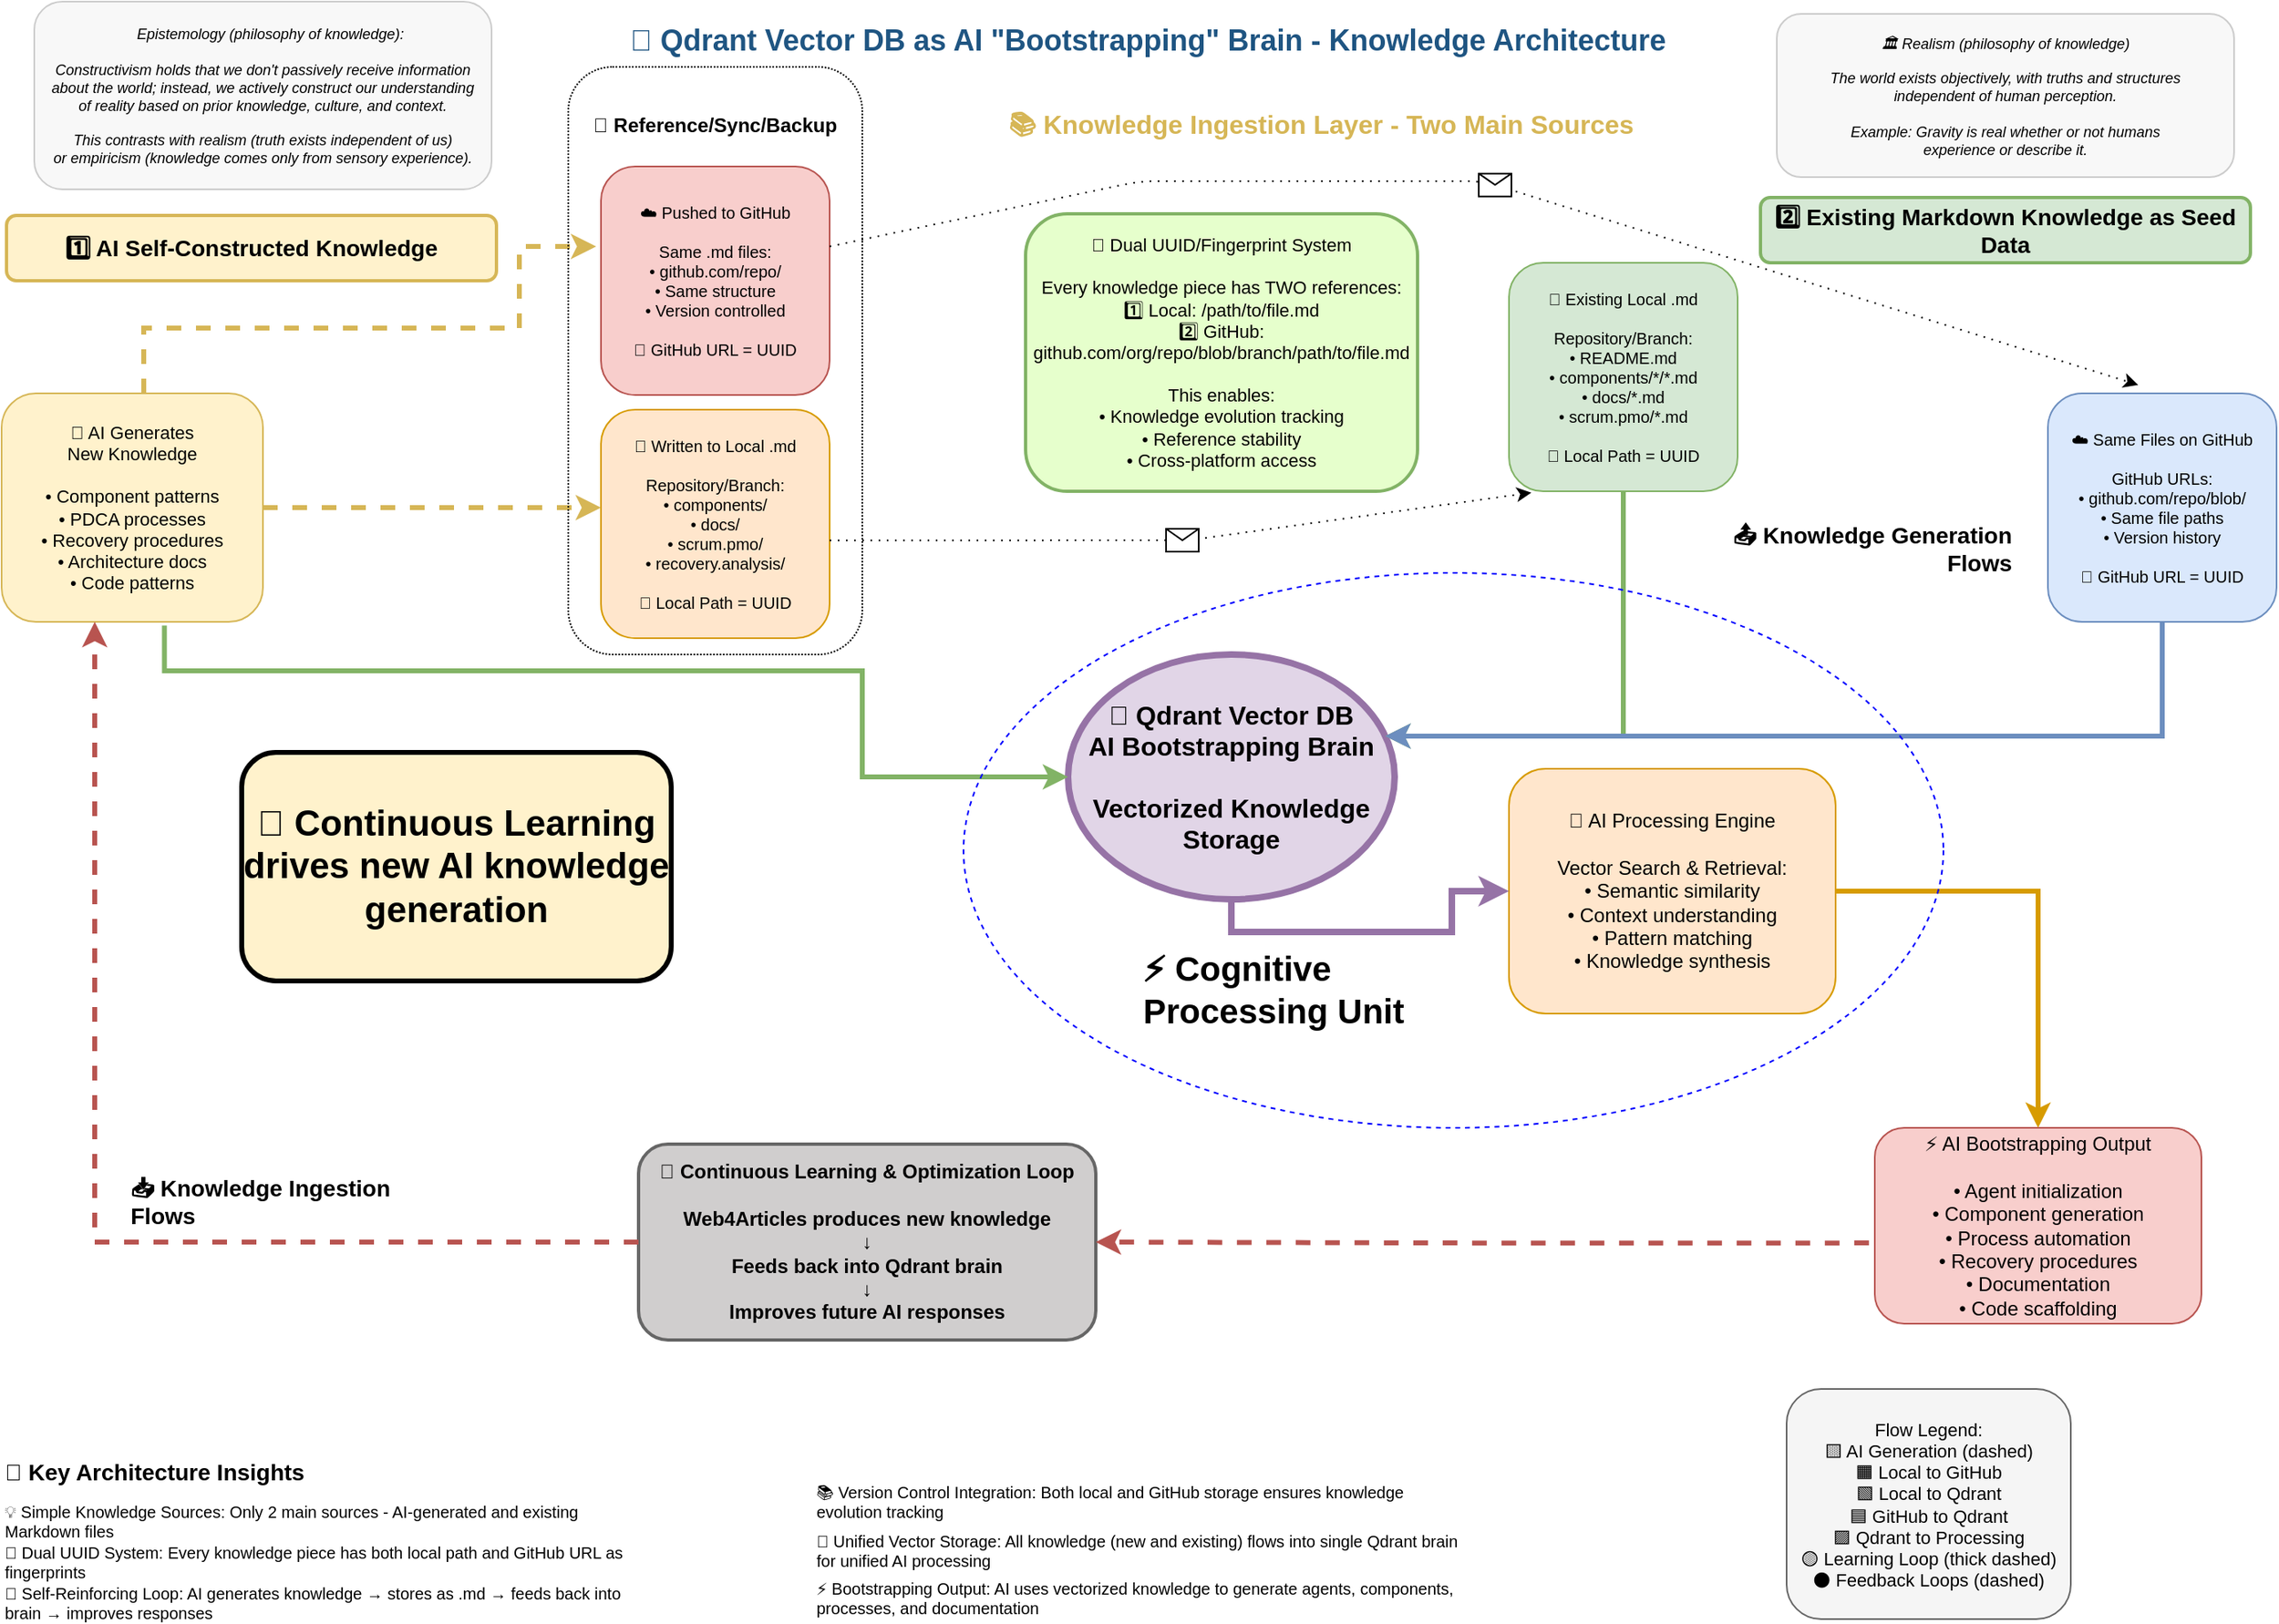 <mxfile>
    <diagram name="Qdrant AI Bootstrapping - Simplified Knowledge Architecture" id="qdrant-simple-arch">
        <mxGraphModel dx="1460" dy="716" grid="1" gridSize="10" guides="1" tooltips="1" connect="1" arrows="1" fold="1" page="1" pageScale="1" pageWidth="1400" pageHeight="1000" math="0" shadow="0">
            <root>
                <mxCell id="0"/>
                <mxCell id="1" parent="0"/>
                <mxCell id="title" value="🧠 Qdrant Vector DB as AI &quot;Bootstrapping&quot; Brain - Knowledge Architecture" style="text;html=1;strokeColor=none;fillColor=none;align=center;verticalAlign=middle;whiteSpace=wrap;rounded=0;fontSize=18;fontStyle=1;fontColor=#1f5582;" parent="1" vertex="1">
                    <mxGeometry x="340" y="4" width="730" height="40" as="geometry"/>
                </mxCell>
                <mxCell id="qdrant-core" value="🧠 Qdrant Vector DB&lt;br&gt;AI Bootstrapping Brain&lt;br&gt;&lt;br&gt;Vectorized Knowledge Storage" style="ellipse;whiteSpace=wrap;html=1;fontSize=16;fontStyle=1;fillColor=#e1d5e7;strokeColor=#9673a6;strokeWidth=4;" parent="1" vertex="1">
                    <mxGeometry x="656" y="400" width="200" height="150" as="geometry"/>
                </mxCell>
                <mxCell id="knowledge-layer-title" value="📚 Knowledge Ingestion Layer - Two Main Sources" style="text;html=1;strokeColor=none;fillColor=none;align=center;verticalAlign=middle;whiteSpace=wrap;rounded=0;fontSize=16;fontStyle=1;fontColor=#d6b656;" parent="1" vertex="1">
                    <mxGeometry x="546" y="60" width="530" height="30" as="geometry"/>
                </mxCell>
                <mxCell id="ai-generated-section" value="1️⃣ AI Self-Constructed Knowledge" style="rounded=1;whiteSpace=wrap;html=1;fontSize=14;fontStyle=1;fillColor=#fff2cc;strokeColor=#d6b656;strokeWidth=2;" parent="1" vertex="1">
                    <mxGeometry x="6" y="131" width="300" height="40" as="geometry"/>
                </mxCell>
                <mxCell id="epistemology-note" value="💭 Epistemology (philosophy of knowledge):&lt;br&gt;&lt;br&gt;Constructivism holds that we don&#39;t passively receive information&lt;br&gt;about the world; instead, we actively construct our understanding&lt;br&gt;of reality based on prior knowledge, culture, and context.&lt;br&gt;&lt;br&gt;This contrasts with realism (truth exists independent of us)&lt;br&gt;or empiricism (knowledge comes only from sensory experience)." style="rounded=1;whiteSpace=wrap;html=1;fontSize=9;fillColor=#f8f8f8;strokeColor=#cccccc;strokeWidth=1;fontStyle=2;" parent="1" vertex="1">
                    <mxGeometry x="23" width="280" height="115" as="geometry"/>
                </mxCell>
                <mxCell id="existing-md-section" value="2️⃣ Existing Markdown Knowledge as Seed Data" style="rounded=1;whiteSpace=wrap;html=1;fontSize=14;fontStyle=1;fillColor=#d5e8d4;strokeColor=#82b366;strokeWidth=2;" parent="1" vertex="1">
                    <mxGeometry x="1080" y="120" width="300" height="40" as="geometry"/>
                </mxCell>
                <mxCell id="realism-note" value="🏛️ Realism&amp;nbsp;&lt;span style=&quot;color: rgb(0, 0, 0);&quot;&gt;(philosophy of knowledge)&lt;/span&gt;&lt;br&gt;&lt;br&gt;The world exists objectively, with truths and structures&lt;br&gt;independent of human perception.&lt;br&gt;&lt;br&gt;Example: Gravity is real whether or not humans&lt;br&gt;experience or describe it." style="rounded=1;whiteSpace=wrap;html=1;fontSize=9;fillColor=#f8f8f8;strokeColor=#cccccc;strokeWidth=1;fontStyle=2;" parent="1" vertex="1">
                    <mxGeometry x="1090" y="7.5" width="280" height="100" as="geometry"/>
                </mxCell>
                <mxCell id="ai-generates" value="🤖 AI Generates&lt;br&gt;New Knowledge&lt;br&gt;&lt;br&gt;• Component patterns&lt;br&gt;• PDCA processes&lt;br&gt;• Recovery procedures&lt;br&gt;• Architecture docs&lt;br&gt;• Code patterns" style="rounded=1;whiteSpace=wrap;html=1;fontSize=11;fillColor=#fff2cc;strokeColor=#d6b656;" parent="1" vertex="1">
                    <mxGeometry x="3" y="240" width="160" height="140" as="geometry"/>
                </mxCell>
                <mxCell id="md-local" value="📝 Written to Local .md&lt;br&gt;&lt;br&gt;Repository/Branch:&lt;br&gt;• components/&lt;br&gt;• docs/&lt;br&gt;• scrum.pmo/&lt;br&gt;• recovery.analysis/&lt;br&gt;&lt;br&gt;🔗 Local Path = UUID" style="rounded=1;whiteSpace=wrap;html=1;fontSize=10;fillColor=#ffe6cc;strokeColor=#d79b00;" parent="1" vertex="1">
                    <mxGeometry x="370" y="250" width="140" height="140" as="geometry"/>
                </mxCell>
                <mxCell id="github-push" value="☁️ Pushed to GitHub&lt;br&gt;&lt;br&gt;Same .md files:&lt;br&gt;• github.com/repo/&lt;br&gt;• Same structure&lt;br&gt;• Version controlled&lt;br&gt;&lt;br&gt;🔗 GitHub URL = UUID" style="rounded=1;whiteSpace=wrap;html=1;fontSize=10;fillColor=#f8cecc;strokeColor=#b85450;" parent="1" vertex="1">
                    <mxGeometry x="370" y="101" width="140" height="140" as="geometry"/>
                </mxCell>
                <mxCell id="existing-local" value="📁 Existing Local .md&lt;br&gt;&lt;br&gt;Repository/Branch:&lt;br&gt;• README.md&lt;br&gt;• components/*/*.md&lt;br&gt;• docs/*.md&lt;br&gt;• scrum.pmo/*.md&lt;br&gt;&lt;br&gt;🔗 Local Path = UUID" style="rounded=1;whiteSpace=wrap;html=1;fontSize=10;fillColor=#d5e8d4;strokeColor=#82b366;" parent="1" vertex="1">
                    <mxGeometry x="926" y="160" width="140" height="140" as="geometry"/>
                </mxCell>
                <mxCell id="existing-github" value="☁️ Same Files on GitHub&lt;br&gt;&lt;br&gt;GitHub URLs:&lt;br&gt;• github.com/repo/blob/&lt;br&gt;• Same file paths&lt;br&gt;• Version history&lt;br&gt;&lt;br&gt;🔗 GitHub URL = UUID" style="rounded=1;whiteSpace=wrap;html=1;fontSize=10;fillColor=#dae8fc;strokeColor=#6c8ebf;" parent="1" vertex="1">
                    <mxGeometry x="1256" y="240" width="140" height="140" as="geometry"/>
                </mxCell>
                <mxCell id="dual-uuid-concept" value="🔑 Dual UUID/Fingerprint System&lt;br&gt;&lt;br&gt;Every knowledge piece has TWO references:&lt;br&gt;1️⃣ Local: /path/to/file.md&lt;br&gt;2️⃣ GitHub: github.com/org/repo/blob/branch/path/to/file.md&lt;br&gt;&lt;br&gt;This enables:&lt;br&gt;• Knowledge evolution tracking&lt;br&gt;• Reference stability&lt;br&gt;• Cross-platform access" style="rounded=1;whiteSpace=wrap;html=1;fontSize=11;fillColor=#e6ffcc;strokeColor=#82b366;strokeWidth=2;" parent="1" vertex="1">
                    <mxGeometry x="630" y="130" width="240" height="170" as="geometry"/>
                </mxCell>
                <mxCell id="continuous-learning" value="🔄 Continuous Learning &amp; Optimization Loop&lt;br&gt;&lt;br&gt;Web4Articles produces new knowledge&lt;br&gt;↓&lt;br&gt;Feeds back into Qdrant brain&lt;br&gt;↓&lt;br&gt;Improves future AI responses" style="rounded=1;whiteSpace=wrap;html=1;fontSize=12;fontStyle=1;fillColor=#d0cece;strokeColor=#666666;strokeWidth=2;" parent="1" vertex="1">
                    <mxGeometry x="393" y="700" width="280" height="120" as="geometry"/>
                </mxCell>
                <mxCell id="ai-processing" value="🤖 AI Processing Engine&lt;br&gt;&lt;br&gt;Vector Search &amp; Retrieval:&lt;br&gt;• Semantic similarity&lt;br&gt;• Context understanding&lt;br&gt;• Pattern matching&lt;br&gt;• Knowledge synthesis" style="rounded=1;whiteSpace=wrap;html=1;fontSize=12;fillColor=#ffe6cc;strokeColor=#d79b00;" parent="1" vertex="1">
                    <mxGeometry x="926" y="470" width="200" height="150" as="geometry"/>
                </mxCell>
                <mxCell id="bootstrap-output" value="⚡ AI Bootstrapping Output&lt;br&gt;&lt;br&gt;• Agent initialization&lt;br&gt;• Component generation&lt;br&gt;• Process automation&lt;br&gt;• Recovery procedures&lt;br&gt;• Documentation&lt;br&gt;• Code scaffolding" style="rounded=1;whiteSpace=wrap;html=1;fontSize=12;fillColor=#f8cecc;strokeColor=#b85450;" parent="1" vertex="1">
                    <mxGeometry x="1150" y="690" width="200" height="120" as="geometry"/>
                </mxCell>
                <mxCell id="ingestion-flows-title" value="⚡ Cognitive Processing Unit" style="text;html=1;strokeColor=none;fillColor=none;align=left;verticalAlign=middle;whiteSpace=wrap;rounded=0;fontSize=21;fontStyle=1;" parent="1" vertex="1">
                    <mxGeometry x="700" y="590" width="200" height="30" as="geometry"/>
                </mxCell>
                <mxCell id="generation-flows-title" value="📤 Knowledge Generation Flows" style="text;html=1;strokeColor=none;fillColor=none;align=right;verticalAlign=middle;whiteSpace=wrap;rounded=0;fontSize=14;fontStyle=1;" parent="1" vertex="1">
                    <mxGeometry x="1036" y="320" width="200" height="30" as="geometry"/>
                </mxCell>
                <mxCell id="flow-ai-to-local" style="edgeStyle=orthogonalEdgeStyle;rounded=0;orthogonalLoop=1;jettySize=auto;html=1;strokeColor=#d6b656;strokeWidth=3;dashed=1;" parent="1" source="ai-generates" target="md-local" edge="1">
                    <mxGeometry relative="1" as="geometry">
                        <Array as="points">
                            <mxPoint x="320" y="310"/>
                            <mxPoint x="320" y="310"/>
                        </Array>
                    </mxGeometry>
                </mxCell>
                <mxCell id="flow-local-to-qdrant" style="edgeStyle=orthogonalEdgeStyle;rounded=0;orthogonalLoop=1;jettySize=auto;html=1;strokeColor=#82b366;strokeWidth=3;entryX=0;entryY=0.5;entryDx=0;entryDy=0;exitX=0.623;exitY=1.016;exitDx=0;exitDy=0;exitPerimeter=0;" parent="1" source="ai-generates" target="qdrant-core" edge="1">
                    <mxGeometry relative="1" as="geometry">
                        <Array as="points">
                            <mxPoint x="103" y="410"/>
                            <mxPoint x="530" y="410"/>
                            <mxPoint x="530" y="475"/>
                        </Array>
                        <mxPoint x="630" y="430" as="targetPoint"/>
                    </mxGeometry>
                </mxCell>
                <mxCell id="flow-existing-local-to-qdrant" style="edgeStyle=orthogonalEdgeStyle;rounded=0;orthogonalLoop=1;jettySize=auto;html=1;strokeColor=#82b366;strokeWidth=3;" parent="1" source="existing-local" target="qdrant-core" edge="1">
                    <mxGeometry relative="1" as="geometry">
                        <Array as="points">
                            <mxPoint x="996" y="450"/>
                        </Array>
                    </mxGeometry>
                </mxCell>
                <mxCell id="flow-existing-github-to-qdrant" style="edgeStyle=orthogonalEdgeStyle;rounded=0;orthogonalLoop=1;jettySize=auto;html=1;strokeColor=#6c8ebf;strokeWidth=3;" parent="1" source="existing-github" target="qdrant-core" edge="1">
                    <mxGeometry relative="1" as="geometry">
                        <Array as="points">
                            <mxPoint x="1326" y="450"/>
                        </Array>
                    </mxGeometry>
                </mxCell>
                <mxCell id="flow-qdrant-to-ai" style="edgeStyle=orthogonalEdgeStyle;rounded=0;orthogonalLoop=1;jettySize=auto;html=1;strokeColor=#9673a6;strokeWidth=4;exitX=0.5;exitY=1;exitDx=0;exitDy=0;" parent="1" source="qdrant-core" target="ai-processing" edge="1">
                    <mxGeometry relative="1" as="geometry"/>
                </mxCell>
                <mxCell id="flow-ai-to-output" style="edgeStyle=orthogonalEdgeStyle;rounded=0;orthogonalLoop=1;jettySize=auto;html=1;strokeColor=#d79b00;strokeWidth=3;" parent="1" source="ai-processing" target="bootstrap-output" edge="1">
                    <mxGeometry relative="1" as="geometry"/>
                </mxCell>
                <mxCell id="flow-output-to-ai-gen" style="edgeStyle=orthogonalEdgeStyle;rounded=0;orthogonalLoop=1;jettySize=auto;html=1;strokeColor=#b85450;strokeWidth=3;dashed=1;exitX=0;exitY=0.5;exitDx=0;exitDy=0;" parent="1" source="continuous-learning" target="ai-generates" edge="1">
                    <mxGeometry relative="1" as="geometry">
                        <Array as="points">
                            <mxPoint x="60" y="760"/>
                        </Array>
                    </mxGeometry>
                </mxCell>
                <mxCell id="key-insights-title" value="🎯 Key Architecture Insights" style="text;html=1;strokeColor=none;fillColor=none;align=left;verticalAlign=middle;whiteSpace=wrap;rounded=0;fontSize=14;fontStyle=1;" parent="1" vertex="1">
                    <mxGeometry x="3" y="870" width="250" height="61" as="geometry"/>
                </mxCell>
                <mxCell id="insight1" value="💡 Simple Knowledge Sources: Only 2 main sources - AI-generated and existing Markdown files" style="text;html=1;strokeColor=none;fillColor=none;align=left;verticalAlign=middle;whiteSpace=wrap;rounded=0;fontSize=10;" parent="1" vertex="1">
                    <mxGeometry x="3" y="910" width="400" height="41" as="geometry"/>
                </mxCell>
                <mxCell id="insight2" value="🔗 Dual UUID System: Every knowledge piece has both local path and GitHub URL as fingerprints" style="text;html=1;strokeColor=none;fillColor=none;align=left;verticalAlign=middle;whiteSpace=wrap;rounded=0;fontSize=10;" parent="1" vertex="1">
                    <mxGeometry x="3" y="940" width="400" height="31" as="geometry"/>
                </mxCell>
                <mxCell id="insight3" value="🔄 Self-Reinforcing Loop: AI generates knowledge → stores as .md → feeds back into brain → improves responses" style="text;html=1;strokeColor=none;fillColor=none;align=left;verticalAlign=middle;whiteSpace=wrap;rounded=0;fontSize=10;" parent="1" vertex="1">
                    <mxGeometry x="3" y="971" width="400" height="20" as="geometry"/>
                </mxCell>
                <mxCell id="insight4" value="📚 Version Control Integration: Both local and GitHub storage ensures knowledge evolution tracking" style="text;html=1;strokeColor=none;fillColor=none;align=left;verticalAlign=middle;whiteSpace=wrap;rounded=0;fontSize=10;" parent="1" vertex="1">
                    <mxGeometry x="500" y="890" width="400" height="58" as="geometry"/>
                </mxCell>
                <mxCell id="insight5" value="🧠 Unified Vector Storage: All knowledge (new and existing) flows into single Qdrant brain for unified AI processing" style="text;html=1;strokeColor=none;fillColor=none;align=left;verticalAlign=middle;whiteSpace=wrap;rounded=0;fontSize=10;" parent="1" vertex="1">
                    <mxGeometry x="500" y="930" width="400" height="38" as="geometry"/>
                </mxCell>
                <mxCell id="insight6" value="⚡ Bootstrapping Output: AI uses vectorized knowledge to generate agents, components, processes, and documentation" style="text;html=1;strokeColor=none;fillColor=none;align=left;verticalAlign=middle;whiteSpace=wrap;rounded=0;fontSize=10;" parent="1" vertex="1">
                    <mxGeometry x="500" y="968" width="400" height="20" as="geometry"/>
                </mxCell>
                <mxCell id="continuous-learning-label" value="&lt;font style=&quot;font-size: 22px;&quot;&gt;🔄 Continuous Learning drives new AI knowledge generation&lt;/font&gt;" style="text;html=1;strokeColor=default;fillColor=#fff2cc;align=center;verticalAlign=middle;whiteSpace=wrap;rounded=1;fontSize=10;fontStyle=1;strokeWidth=3;" parent="1" vertex="1">
                    <mxGeometry x="150" y="460" width="263" height="140" as="geometry"/>
                </mxCell>
                <mxCell id="flow-labels" value="&lt;font style=&quot;font-size: 11px;&quot;&gt;Flow Legend:&lt;br&gt;🟨 AI Generation (dashed)&lt;br&gt;🟧 Local to GitHub&lt;br&gt;🟩 Local to Qdrant&lt;br&gt;🟦 GitHub to Qdrant&lt;br&gt;🟪 Qdrant to Processing&lt;br&gt;🟡 Learning Loop (thick dashed)&lt;br&gt;⚫ Feedback Loops (dashed)&lt;/font&gt;" style="rounded=1;whiteSpace=wrap;html=1;fontSize=9;fillColor=#f5f5f5;strokeColor=#666666;" parent="1" vertex="1">
                    <mxGeometry x="1096" y="850" width="174" height="141" as="geometry"/>
                </mxCell>
                <mxCell id="3" value="" style="ellipse;whiteSpace=wrap;html=1;fillColor=none;dashed=1;perimeterSpacing=0;shadow=0;strokeColor=light-dark(#0000FF,#EDEDED);" parent="1" vertex="1">
                    <mxGeometry x="592" y="350" width="600" height="340" as="geometry"/>
                </mxCell>
                <mxCell id="2" style="edgeStyle=orthogonalEdgeStyle;rounded=0;orthogonalLoop=1;jettySize=auto;html=1;strokeColor=#b85450;strokeWidth=3;dashed=1;exitX=-0.018;exitY=0.588;exitDx=0;exitDy=0;exitPerimeter=0;" parent="1" source="bootstrap-output" target="continuous-learning" edge="1">
                    <mxGeometry relative="1" as="geometry">
                        <Array as="points"/>
                        <mxPoint x="753" y="880" as="sourcePoint"/>
                        <mxPoint x="750" y="760" as="targetPoint"/>
                    </mxGeometry>
                </mxCell>
                <mxCell id="4" value="📥 Knowledge Ingestion Flows" style="text;html=1;strokeColor=none;fillColor=none;align=left;verticalAlign=middle;whiteSpace=wrap;rounded=0;fontSize=14;fontStyle=1;" parent="1" vertex="1">
                    <mxGeometry x="80" y="720" width="200" height="30" as="geometry"/>
                </mxCell>
                <mxCell id="5" style="edgeStyle=orthogonalEdgeStyle;rounded=0;orthogonalLoop=1;jettySize=auto;html=1;strokeColor=#d6b656;strokeWidth=3;dashed=1;exitX=0.544;exitY=0;exitDx=0;exitDy=0;exitPerimeter=0;entryX=-0.021;entryY=0.35;entryDx=0;entryDy=0;entryPerimeter=0;" edge="1" parent="1" source="ai-generates" target="github-push">
                    <mxGeometry relative="1" as="geometry">
                        <mxPoint x="173" y="201" as="sourcePoint"/>
                        <mxPoint x="400" y="199" as="targetPoint"/>
                        <Array as="points">
                            <mxPoint x="90" y="200"/>
                            <mxPoint x="320" y="200"/>
                            <mxPoint x="320" y="150"/>
                        </Array>
                    </mxGeometry>
                </mxCell>
                <mxCell id="7" value="" style="rounded=1;whiteSpace=wrap;html=1;fillColor=none;dashed=1;dashPattern=1 1;" vertex="1" parent="1">
                    <mxGeometry x="350" y="40" width="180" height="360" as="geometry"/>
                </mxCell>
                <mxCell id="10" value="&lt;b&gt;💾 Reference/Sync/Backup&lt;/b&gt;" style="text;html=1;align=center;verticalAlign=middle;whiteSpace=wrap;rounded=0;" vertex="1" parent="1">
                    <mxGeometry x="360" y="61" width="160" height="30" as="geometry"/>
                </mxCell>
                <mxCell id="13" value="" style="endArrow=classic;html=1;dashed=1;dashPattern=1 4;entryX=0.395;entryY=-0.037;entryDx=0;entryDy=0;entryPerimeter=0;" edge="1" parent="1" target="existing-github">
                    <mxGeometry relative="1" as="geometry">
                        <mxPoint x="510" y="150" as="sourcePoint"/>
                        <mxPoint x="610" y="150" as="targetPoint"/>
                        <Array as="points">
                            <mxPoint x="700" y="110"/>
                            <mxPoint x="910" y="110"/>
                        </Array>
                    </mxGeometry>
                </mxCell>
                <mxCell id="14" value="" style="shape=message;html=1;outlineConnect=0;" vertex="1" parent="13">
                    <mxGeometry width="20" height="14" relative="1" as="geometry">
                        <mxPoint x="-10" y="-7" as="offset"/>
                    </mxGeometry>
                </mxCell>
                <mxCell id="15" value="" style="endArrow=classic;html=1;dashed=1;dashPattern=1 4;entryX=0.098;entryY=1.006;entryDx=0;entryDy=0;entryPerimeter=0;exitX=0.889;exitY=0.806;exitDx=0;exitDy=0;exitPerimeter=0;" edge="1" parent="1" source="7" target="existing-local">
                    <mxGeometry relative="1" as="geometry">
                        <mxPoint x="640" y="320" as="sourcePoint"/>
                        <mxPoint x="740" y="320" as="targetPoint"/>
                        <Array as="points">
                            <mxPoint x="730" y="330"/>
                        </Array>
                    </mxGeometry>
                </mxCell>
                <mxCell id="16" value="" style="shape=message;html=1;outlineConnect=0;" vertex="1" parent="15">
                    <mxGeometry width="20" height="14" relative="1" as="geometry">
                        <mxPoint x="-10" y="-7" as="offset"/>
                    </mxGeometry>
                </mxCell>
            </root>
        </mxGraphModel>
    </diagram>
</mxfile>